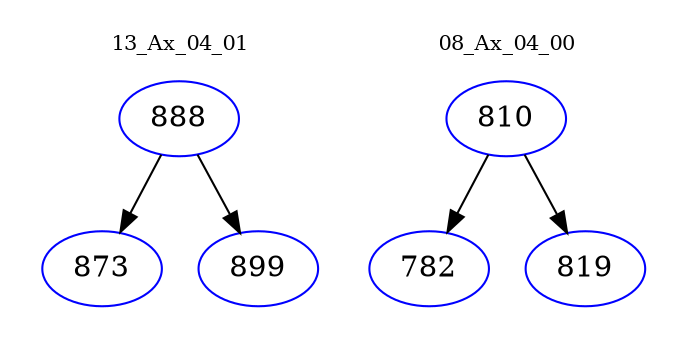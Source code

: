 digraph{
subgraph cluster_0 {
color = white
label = "13_Ax_04_01";
fontsize=10;
T0_888 [label="888", color="blue"]
T0_888 -> T0_873 [color="black"]
T0_873 [label="873", color="blue"]
T0_888 -> T0_899 [color="black"]
T0_899 [label="899", color="blue"]
}
subgraph cluster_1 {
color = white
label = "08_Ax_04_00";
fontsize=10;
T1_810 [label="810", color="blue"]
T1_810 -> T1_782 [color="black"]
T1_782 [label="782", color="blue"]
T1_810 -> T1_819 [color="black"]
T1_819 [label="819", color="blue"]
}
}
